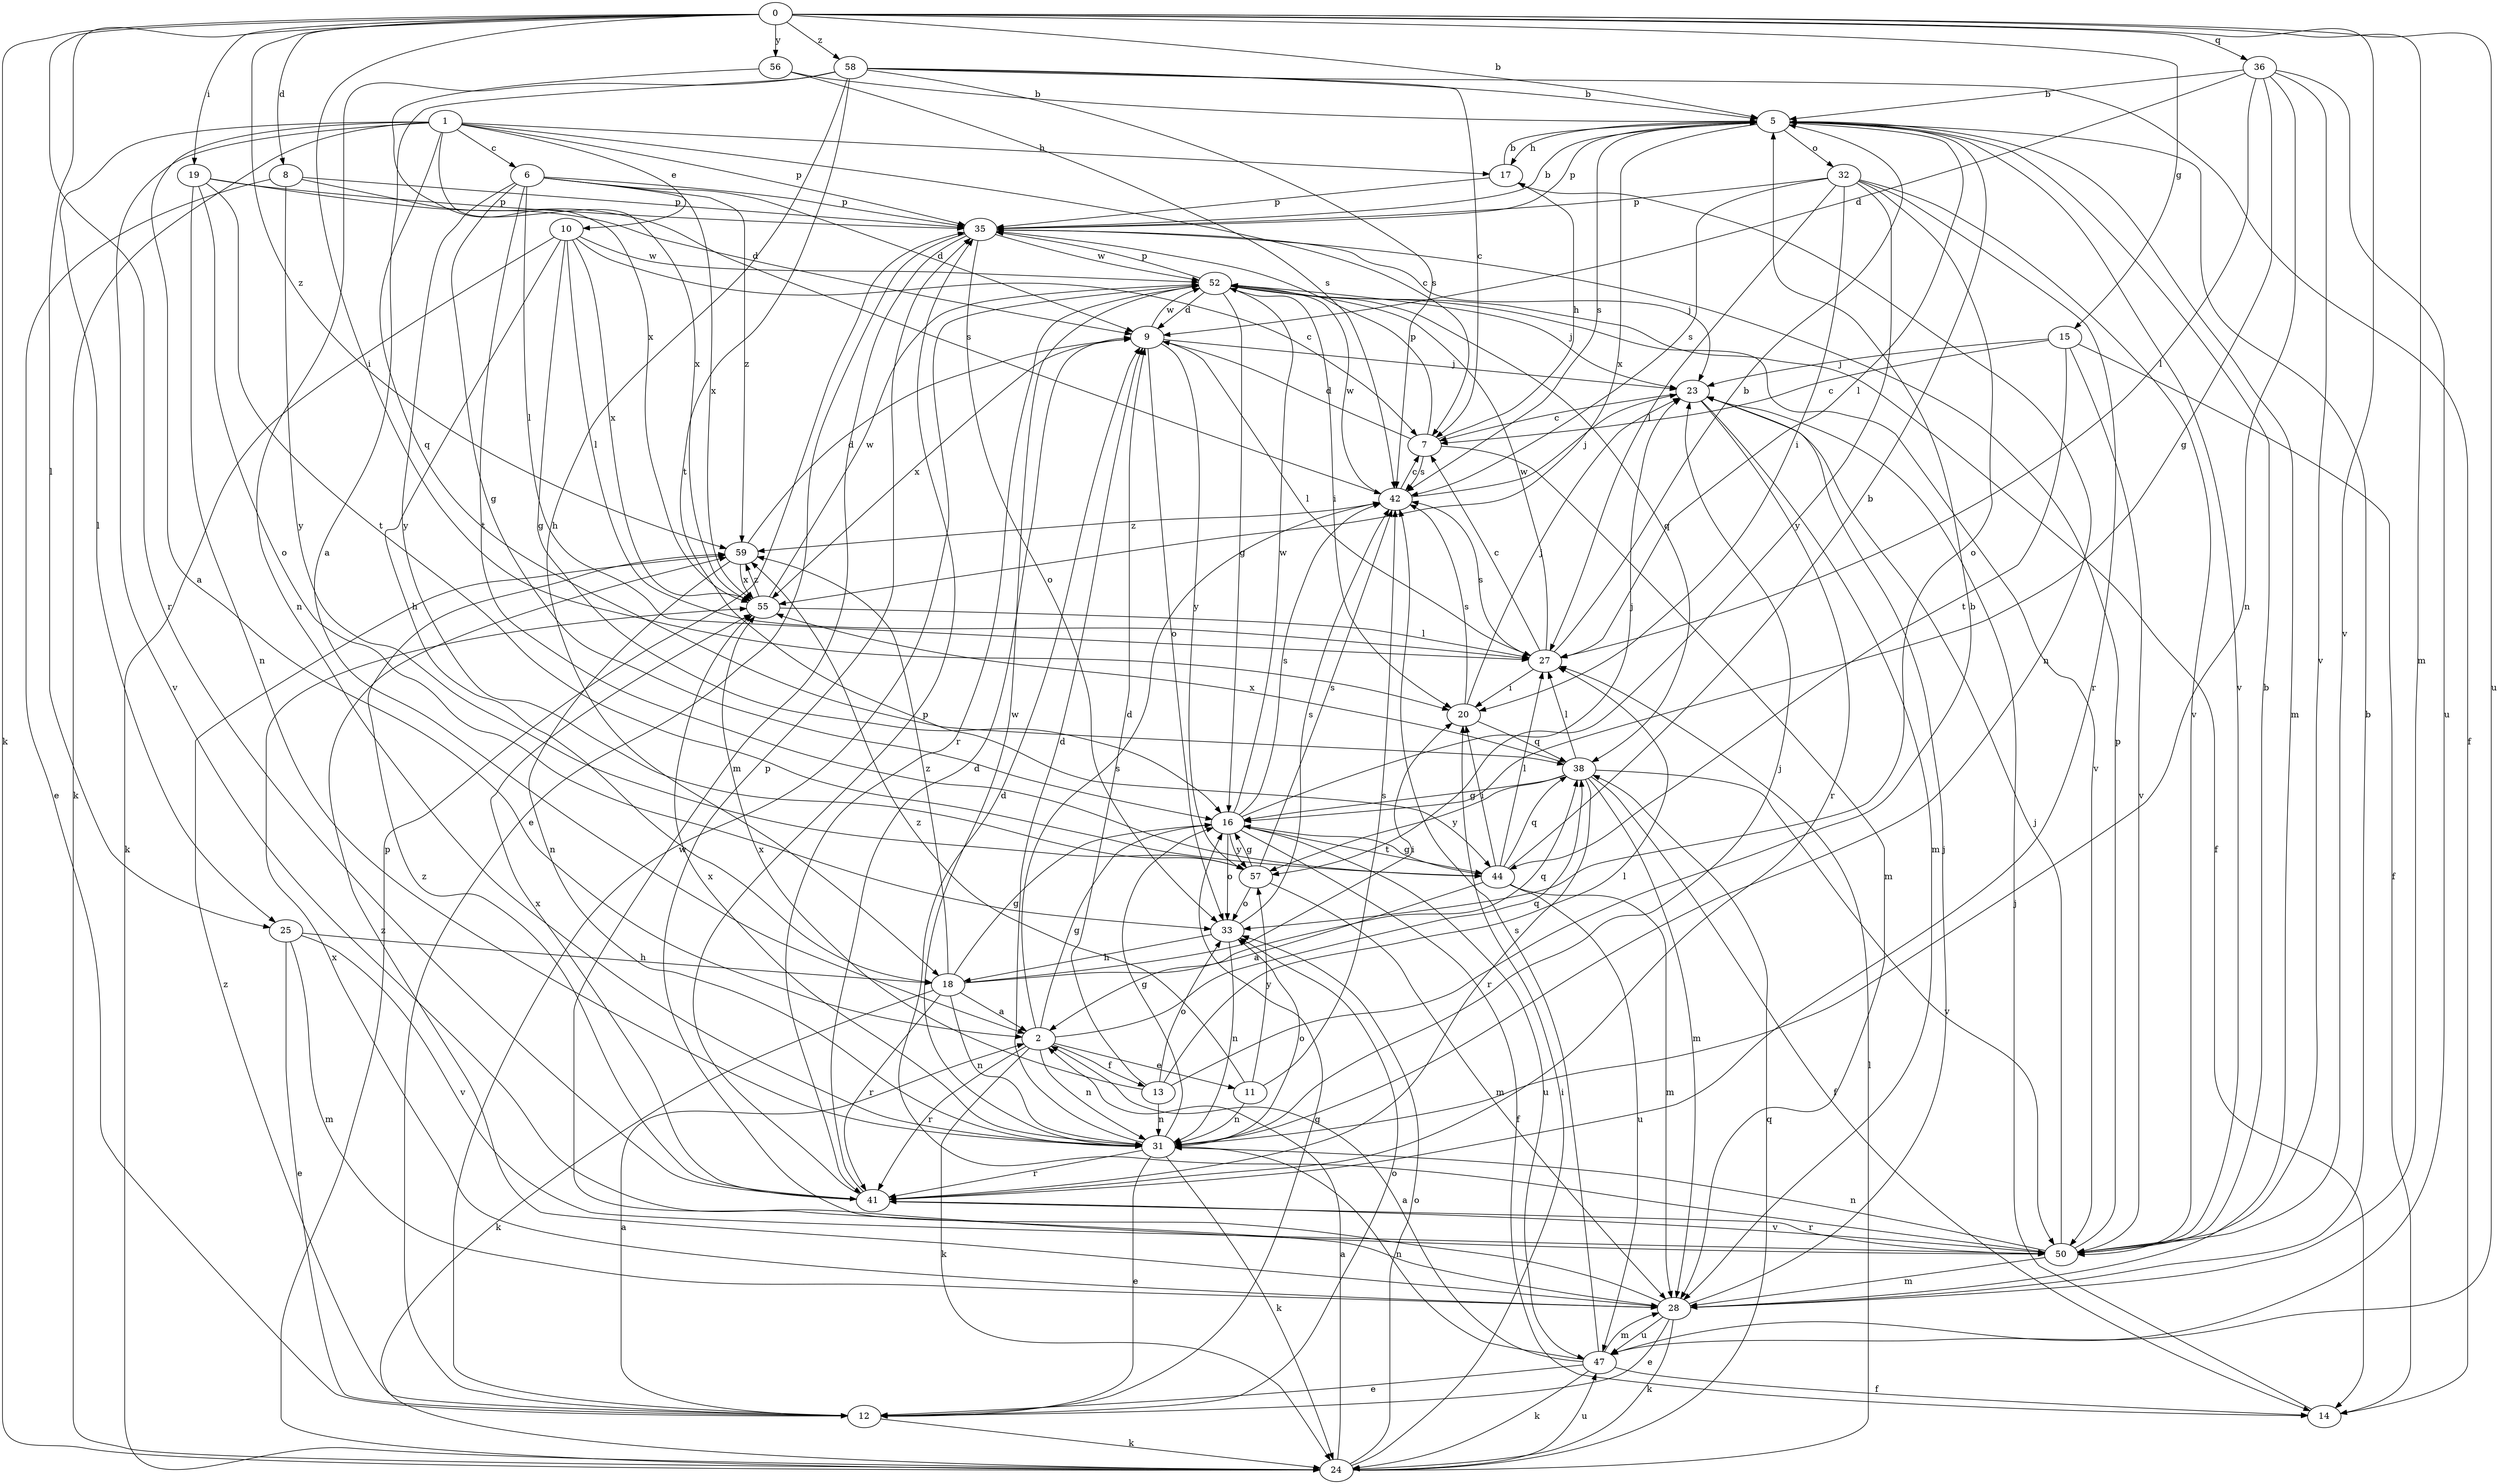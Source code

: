 strict digraph  {
0;
1;
2;
5;
6;
7;
8;
9;
10;
11;
12;
13;
14;
15;
16;
17;
18;
19;
20;
23;
24;
25;
27;
28;
31;
32;
33;
35;
36;
38;
41;
42;
44;
47;
50;
52;
55;
56;
57;
58;
59;
0 -> 5  [label=b];
0 -> 8  [label=d];
0 -> 15  [label=g];
0 -> 19  [label=i];
0 -> 20  [label=i];
0 -> 24  [label=k];
0 -> 25  [label=l];
0 -> 28  [label=m];
0 -> 36  [label=q];
0 -> 41  [label=r];
0 -> 47  [label=u];
0 -> 50  [label=v];
0 -> 56  [label=y];
0 -> 58  [label=z];
0 -> 59  [label=z];
1 -> 2  [label=a];
1 -> 6  [label=c];
1 -> 7  [label=c];
1 -> 10  [label=e];
1 -> 17  [label=h];
1 -> 24  [label=k];
1 -> 25  [label=l];
1 -> 35  [label=p];
1 -> 38  [label=q];
1 -> 50  [label=v];
1 -> 55  [label=x];
2 -> 11  [label=e];
2 -> 13  [label=f];
2 -> 16  [label=g];
2 -> 24  [label=k];
2 -> 31  [label=n];
2 -> 38  [label=q];
2 -> 41  [label=r];
2 -> 42  [label=s];
5 -> 17  [label=h];
5 -> 27  [label=l];
5 -> 28  [label=m];
5 -> 32  [label=o];
5 -> 35  [label=p];
5 -> 42  [label=s];
5 -> 50  [label=v];
5 -> 55  [label=x];
6 -> 9  [label=d];
6 -> 16  [label=g];
6 -> 27  [label=l];
6 -> 35  [label=p];
6 -> 44  [label=t];
6 -> 55  [label=x];
6 -> 57  [label=y];
6 -> 59  [label=z];
7 -> 9  [label=d];
7 -> 17  [label=h];
7 -> 28  [label=m];
7 -> 35  [label=p];
7 -> 42  [label=s];
8 -> 12  [label=e];
8 -> 35  [label=p];
8 -> 42  [label=s];
8 -> 57  [label=y];
9 -> 23  [label=j];
9 -> 27  [label=l];
9 -> 33  [label=o];
9 -> 52  [label=w];
9 -> 55  [label=x];
9 -> 57  [label=y];
10 -> 7  [label=c];
10 -> 16  [label=g];
10 -> 18  [label=h];
10 -> 24  [label=k];
10 -> 27  [label=l];
10 -> 52  [label=w];
10 -> 55  [label=x];
11 -> 31  [label=n];
11 -> 42  [label=s];
11 -> 57  [label=y];
11 -> 59  [label=z];
12 -> 2  [label=a];
12 -> 16  [label=g];
12 -> 24  [label=k];
12 -> 33  [label=o];
12 -> 52  [label=w];
12 -> 59  [label=z];
13 -> 5  [label=b];
13 -> 9  [label=d];
13 -> 27  [label=l];
13 -> 31  [label=n];
13 -> 33  [label=o];
13 -> 55  [label=x];
14 -> 23  [label=j];
15 -> 7  [label=c];
15 -> 14  [label=f];
15 -> 23  [label=j];
15 -> 44  [label=t];
15 -> 50  [label=v];
16 -> 14  [label=f];
16 -> 23  [label=j];
16 -> 33  [label=o];
16 -> 42  [label=s];
16 -> 44  [label=t];
16 -> 47  [label=u];
16 -> 52  [label=w];
16 -> 57  [label=y];
17 -> 5  [label=b];
17 -> 31  [label=n];
17 -> 35  [label=p];
18 -> 2  [label=a];
18 -> 16  [label=g];
18 -> 20  [label=i];
18 -> 24  [label=k];
18 -> 31  [label=n];
18 -> 38  [label=q];
18 -> 41  [label=r];
18 -> 59  [label=z];
19 -> 9  [label=d];
19 -> 31  [label=n];
19 -> 33  [label=o];
19 -> 35  [label=p];
19 -> 44  [label=t];
20 -> 23  [label=j];
20 -> 38  [label=q];
20 -> 42  [label=s];
23 -> 7  [label=c];
23 -> 28  [label=m];
23 -> 41  [label=r];
24 -> 2  [label=a];
24 -> 20  [label=i];
24 -> 27  [label=l];
24 -> 33  [label=o];
24 -> 35  [label=p];
24 -> 38  [label=q];
24 -> 47  [label=u];
25 -> 12  [label=e];
25 -> 18  [label=h];
25 -> 28  [label=m];
25 -> 50  [label=v];
27 -> 5  [label=b];
27 -> 7  [label=c];
27 -> 20  [label=i];
27 -> 42  [label=s];
27 -> 52  [label=w];
28 -> 5  [label=b];
28 -> 12  [label=e];
28 -> 23  [label=j];
28 -> 24  [label=k];
28 -> 35  [label=p];
28 -> 47  [label=u];
28 -> 55  [label=x];
28 -> 59  [label=z];
31 -> 9  [label=d];
31 -> 12  [label=e];
31 -> 16  [label=g];
31 -> 23  [label=j];
31 -> 24  [label=k];
31 -> 33  [label=o];
31 -> 41  [label=r];
31 -> 52  [label=w];
31 -> 55  [label=x];
32 -> 20  [label=i];
32 -> 27  [label=l];
32 -> 33  [label=o];
32 -> 35  [label=p];
32 -> 41  [label=r];
32 -> 42  [label=s];
32 -> 50  [label=v];
32 -> 57  [label=y];
33 -> 18  [label=h];
33 -> 31  [label=n];
33 -> 42  [label=s];
35 -> 5  [label=b];
35 -> 12  [label=e];
35 -> 23  [label=j];
35 -> 28  [label=m];
35 -> 33  [label=o];
35 -> 52  [label=w];
36 -> 5  [label=b];
36 -> 9  [label=d];
36 -> 16  [label=g];
36 -> 27  [label=l];
36 -> 31  [label=n];
36 -> 47  [label=u];
36 -> 50  [label=v];
38 -> 14  [label=f];
38 -> 16  [label=g];
38 -> 27  [label=l];
38 -> 28  [label=m];
38 -> 41  [label=r];
38 -> 50  [label=v];
38 -> 55  [label=x];
38 -> 57  [label=y];
41 -> 9  [label=d];
41 -> 35  [label=p];
41 -> 50  [label=v];
41 -> 55  [label=x];
41 -> 59  [label=z];
42 -> 7  [label=c];
42 -> 23  [label=j];
42 -> 52  [label=w];
42 -> 59  [label=z];
44 -> 2  [label=a];
44 -> 5  [label=b];
44 -> 16  [label=g];
44 -> 20  [label=i];
44 -> 27  [label=l];
44 -> 28  [label=m];
44 -> 38  [label=q];
44 -> 47  [label=u];
47 -> 2  [label=a];
47 -> 12  [label=e];
47 -> 14  [label=f];
47 -> 24  [label=k];
47 -> 28  [label=m];
47 -> 31  [label=n];
47 -> 42  [label=s];
50 -> 5  [label=b];
50 -> 9  [label=d];
50 -> 23  [label=j];
50 -> 28  [label=m];
50 -> 31  [label=n];
50 -> 35  [label=p];
50 -> 41  [label=r];
52 -> 9  [label=d];
52 -> 14  [label=f];
52 -> 16  [label=g];
52 -> 20  [label=i];
52 -> 23  [label=j];
52 -> 35  [label=p];
52 -> 38  [label=q];
52 -> 41  [label=r];
52 -> 50  [label=v];
55 -> 27  [label=l];
55 -> 52  [label=w];
55 -> 59  [label=z];
56 -> 5  [label=b];
56 -> 42  [label=s];
56 -> 55  [label=x];
57 -> 16  [label=g];
57 -> 28  [label=m];
57 -> 33  [label=o];
57 -> 42  [label=s];
58 -> 2  [label=a];
58 -> 5  [label=b];
58 -> 7  [label=c];
58 -> 14  [label=f];
58 -> 18  [label=h];
58 -> 31  [label=n];
58 -> 42  [label=s];
58 -> 44  [label=t];
59 -> 9  [label=d];
59 -> 31  [label=n];
59 -> 55  [label=x];
}
